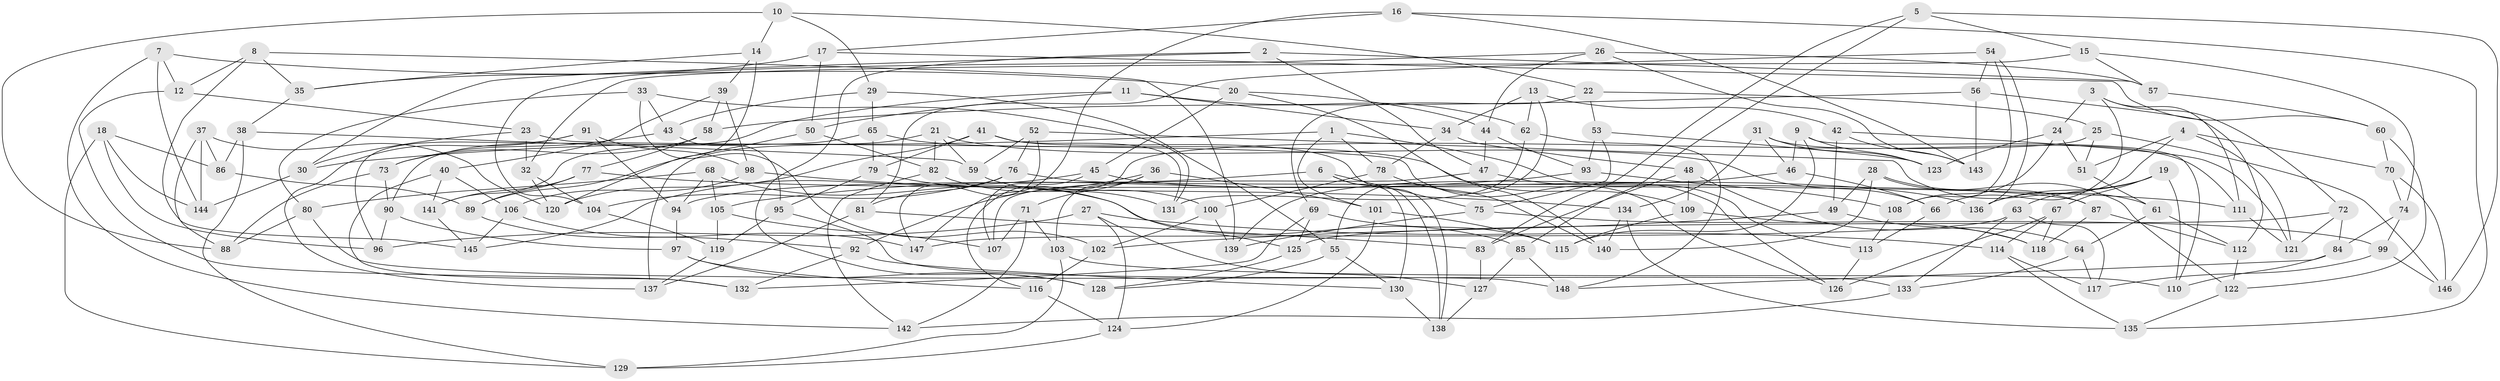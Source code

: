 // coarse degree distribution, {8: 0.13559322033898305, 6: 0.22033898305084745, 4: 0.22033898305084745, 7: 0.0847457627118644, 5: 0.0847457627118644, 17: 0.01694915254237288, 9: 0.03389830508474576, 10: 0.1016949152542373, 11: 0.03389830508474576, 12: 0.01694915254237288, 3: 0.05084745762711865}
// Generated by graph-tools (version 1.1) at 2025/20/03/04/25 18:20:53]
// undirected, 148 vertices, 296 edges
graph export_dot {
graph [start="1"]
  node [color=gray90,style=filled];
  1;
  2;
  3;
  4;
  5;
  6;
  7;
  8;
  9;
  10;
  11;
  12;
  13;
  14;
  15;
  16;
  17;
  18;
  19;
  20;
  21;
  22;
  23;
  24;
  25;
  26;
  27;
  28;
  29;
  30;
  31;
  32;
  33;
  34;
  35;
  36;
  37;
  38;
  39;
  40;
  41;
  42;
  43;
  44;
  45;
  46;
  47;
  48;
  49;
  50;
  51;
  52;
  53;
  54;
  55;
  56;
  57;
  58;
  59;
  60;
  61;
  62;
  63;
  64;
  65;
  66;
  67;
  68;
  69;
  70;
  71;
  72;
  73;
  74;
  75;
  76;
  77;
  78;
  79;
  80;
  81;
  82;
  83;
  84;
  85;
  86;
  87;
  88;
  89;
  90;
  91;
  92;
  93;
  94;
  95;
  96;
  97;
  98;
  99;
  100;
  101;
  102;
  103;
  104;
  105;
  106;
  107;
  108;
  109;
  110;
  111;
  112;
  113;
  114;
  115;
  116;
  117;
  118;
  119;
  120;
  121;
  122;
  123;
  124;
  125;
  126;
  127;
  128;
  129;
  130;
  131;
  132;
  133;
  134;
  135;
  136;
  137;
  138;
  139;
  140;
  141;
  142;
  143;
  144;
  145;
  146;
  147;
  148;
  1 -- 30;
  1 -- 113;
  1 -- 101;
  1 -- 78;
  2 -- 30;
  2 -- 47;
  2 -- 128;
  2 -- 57;
  3 -- 72;
  3 -- 111;
  3 -- 24;
  3 -- 66;
  4 -- 136;
  4 -- 70;
  4 -- 121;
  4 -- 51;
  5 -- 146;
  5 -- 83;
  5 -- 85;
  5 -- 15;
  6 -- 138;
  6 -- 75;
  6 -- 130;
  6 -- 94;
  7 -- 144;
  7 -- 142;
  7 -- 20;
  7 -- 12;
  8 -- 12;
  8 -- 35;
  8 -- 139;
  8 -- 145;
  9 -- 123;
  9 -- 115;
  9 -- 110;
  9 -- 46;
  10 -- 29;
  10 -- 22;
  10 -- 88;
  10 -- 14;
  11 -- 62;
  11 -- 50;
  11 -- 34;
  11 -- 90;
  12 -- 132;
  12 -- 23;
  13 -- 55;
  13 -- 34;
  13 -- 62;
  13 -- 42;
  14 -- 39;
  14 -- 120;
  14 -- 35;
  15 -- 57;
  15 -- 74;
  15 -- 32;
  16 -- 135;
  16 -- 17;
  16 -- 143;
  16 -- 147;
  17 -- 50;
  17 -- 60;
  17 -- 35;
  18 -- 96;
  18 -- 129;
  18 -- 144;
  18 -- 86;
  19 -- 67;
  19 -- 63;
  19 -- 110;
  19 -- 136;
  20 -- 44;
  20 -- 45;
  20 -- 140;
  21 -- 137;
  21 -- 82;
  21 -- 66;
  21 -- 59;
  22 -- 53;
  22 -- 69;
  22 -- 25;
  23 -- 30;
  23 -- 32;
  23 -- 126;
  24 -- 51;
  24 -- 108;
  24 -- 123;
  25 -- 116;
  25 -- 146;
  25 -- 51;
  26 -- 57;
  26 -- 143;
  26 -- 44;
  26 -- 104;
  27 -- 114;
  27 -- 127;
  27 -- 124;
  27 -- 96;
  28 -- 87;
  28 -- 122;
  28 -- 49;
  28 -- 140;
  29 -- 55;
  29 -- 65;
  29 -- 43;
  30 -- 144;
  31 -- 134;
  31 -- 46;
  31 -- 123;
  31 -- 111;
  32 -- 120;
  32 -- 104;
  33 -- 131;
  33 -- 80;
  33 -- 102;
  33 -- 43;
  34 -- 78;
  34 -- 48;
  35 -- 38;
  36 -- 71;
  36 -- 92;
  36 -- 103;
  36 -- 101;
  37 -- 86;
  37 -- 120;
  37 -- 88;
  37 -- 144;
  38 -- 86;
  38 -- 59;
  38 -- 129;
  39 -- 40;
  39 -- 58;
  39 -- 98;
  40 -- 141;
  40 -- 132;
  40 -- 106;
  41 -- 79;
  41 -- 131;
  41 -- 120;
  41 -- 138;
  42 -- 49;
  42 -- 121;
  42 -- 143;
  43 -- 95;
  43 -- 73;
  44 -- 47;
  44 -- 93;
  45 -- 145;
  45 -- 136;
  45 -- 107;
  46 -- 66;
  46 -- 139;
  47 -- 126;
  47 -- 107;
  48 -- 109;
  48 -- 64;
  48 -- 83;
  49 -- 118;
  49 -- 102;
  50 -- 89;
  50 -- 82;
  51 -- 61;
  52 -- 61;
  52 -- 147;
  52 -- 76;
  52 -- 59;
  53 -- 93;
  53 -- 75;
  53 -- 123;
  54 -- 81;
  54 -- 56;
  54 -- 108;
  54 -- 136;
  55 -- 130;
  55 -- 128;
  56 -- 112;
  56 -- 143;
  56 -- 58;
  57 -- 60;
  58 -- 73;
  58 -- 77;
  59 -- 100;
  60 -- 70;
  60 -- 122;
  61 -- 64;
  61 -- 112;
  62 -- 148;
  62 -- 131;
  63 -- 147;
  63 -- 117;
  63 -- 133;
  64 -- 133;
  64 -- 117;
  65 -- 141;
  65 -- 109;
  65 -- 79;
  66 -- 113;
  67 -- 118;
  67 -- 114;
  67 -- 126;
  68 -- 80;
  68 -- 85;
  68 -- 105;
  68 -- 94;
  69 -- 125;
  69 -- 132;
  69 -- 115;
  70 -- 146;
  70 -- 74;
  71 -- 142;
  71 -- 103;
  71 -- 107;
  72 -- 121;
  72 -- 125;
  72 -- 84;
  73 -- 90;
  73 -- 88;
  74 -- 84;
  74 -- 99;
  75 -- 99;
  75 -- 139;
  76 -- 81;
  76 -- 87;
  76 -- 104;
  77 -- 111;
  77 -- 141;
  77 -- 89;
  78 -- 140;
  78 -- 100;
  79 -- 125;
  79 -- 95;
  80 -- 88;
  80 -- 133;
  81 -- 83;
  81 -- 137;
  82 -- 131;
  82 -- 142;
  83 -- 127;
  84 -- 148;
  84 -- 110;
  85 -- 127;
  85 -- 148;
  86 -- 89;
  87 -- 118;
  87 -- 112;
  89 -- 92;
  90 -- 96;
  90 -- 97;
  91 -- 94;
  91 -- 98;
  91 -- 96;
  91 -- 137;
  92 -- 130;
  92 -- 132;
  93 -- 108;
  93 -- 105;
  94 -- 97;
  95 -- 119;
  95 -- 148;
  97 -- 116;
  97 -- 128;
  98 -- 106;
  98 -- 134;
  99 -- 146;
  99 -- 117;
  100 -- 102;
  100 -- 139;
  101 -- 124;
  101 -- 115;
  102 -- 116;
  103 -- 129;
  103 -- 110;
  104 -- 119;
  105 -- 107;
  105 -- 119;
  106 -- 147;
  106 -- 145;
  108 -- 113;
  109 -- 118;
  109 -- 115;
  111 -- 121;
  112 -- 122;
  113 -- 126;
  114 -- 117;
  114 -- 135;
  116 -- 124;
  119 -- 137;
  122 -- 135;
  124 -- 129;
  125 -- 128;
  127 -- 138;
  130 -- 138;
  133 -- 142;
  134 -- 140;
  134 -- 135;
  141 -- 145;
}
